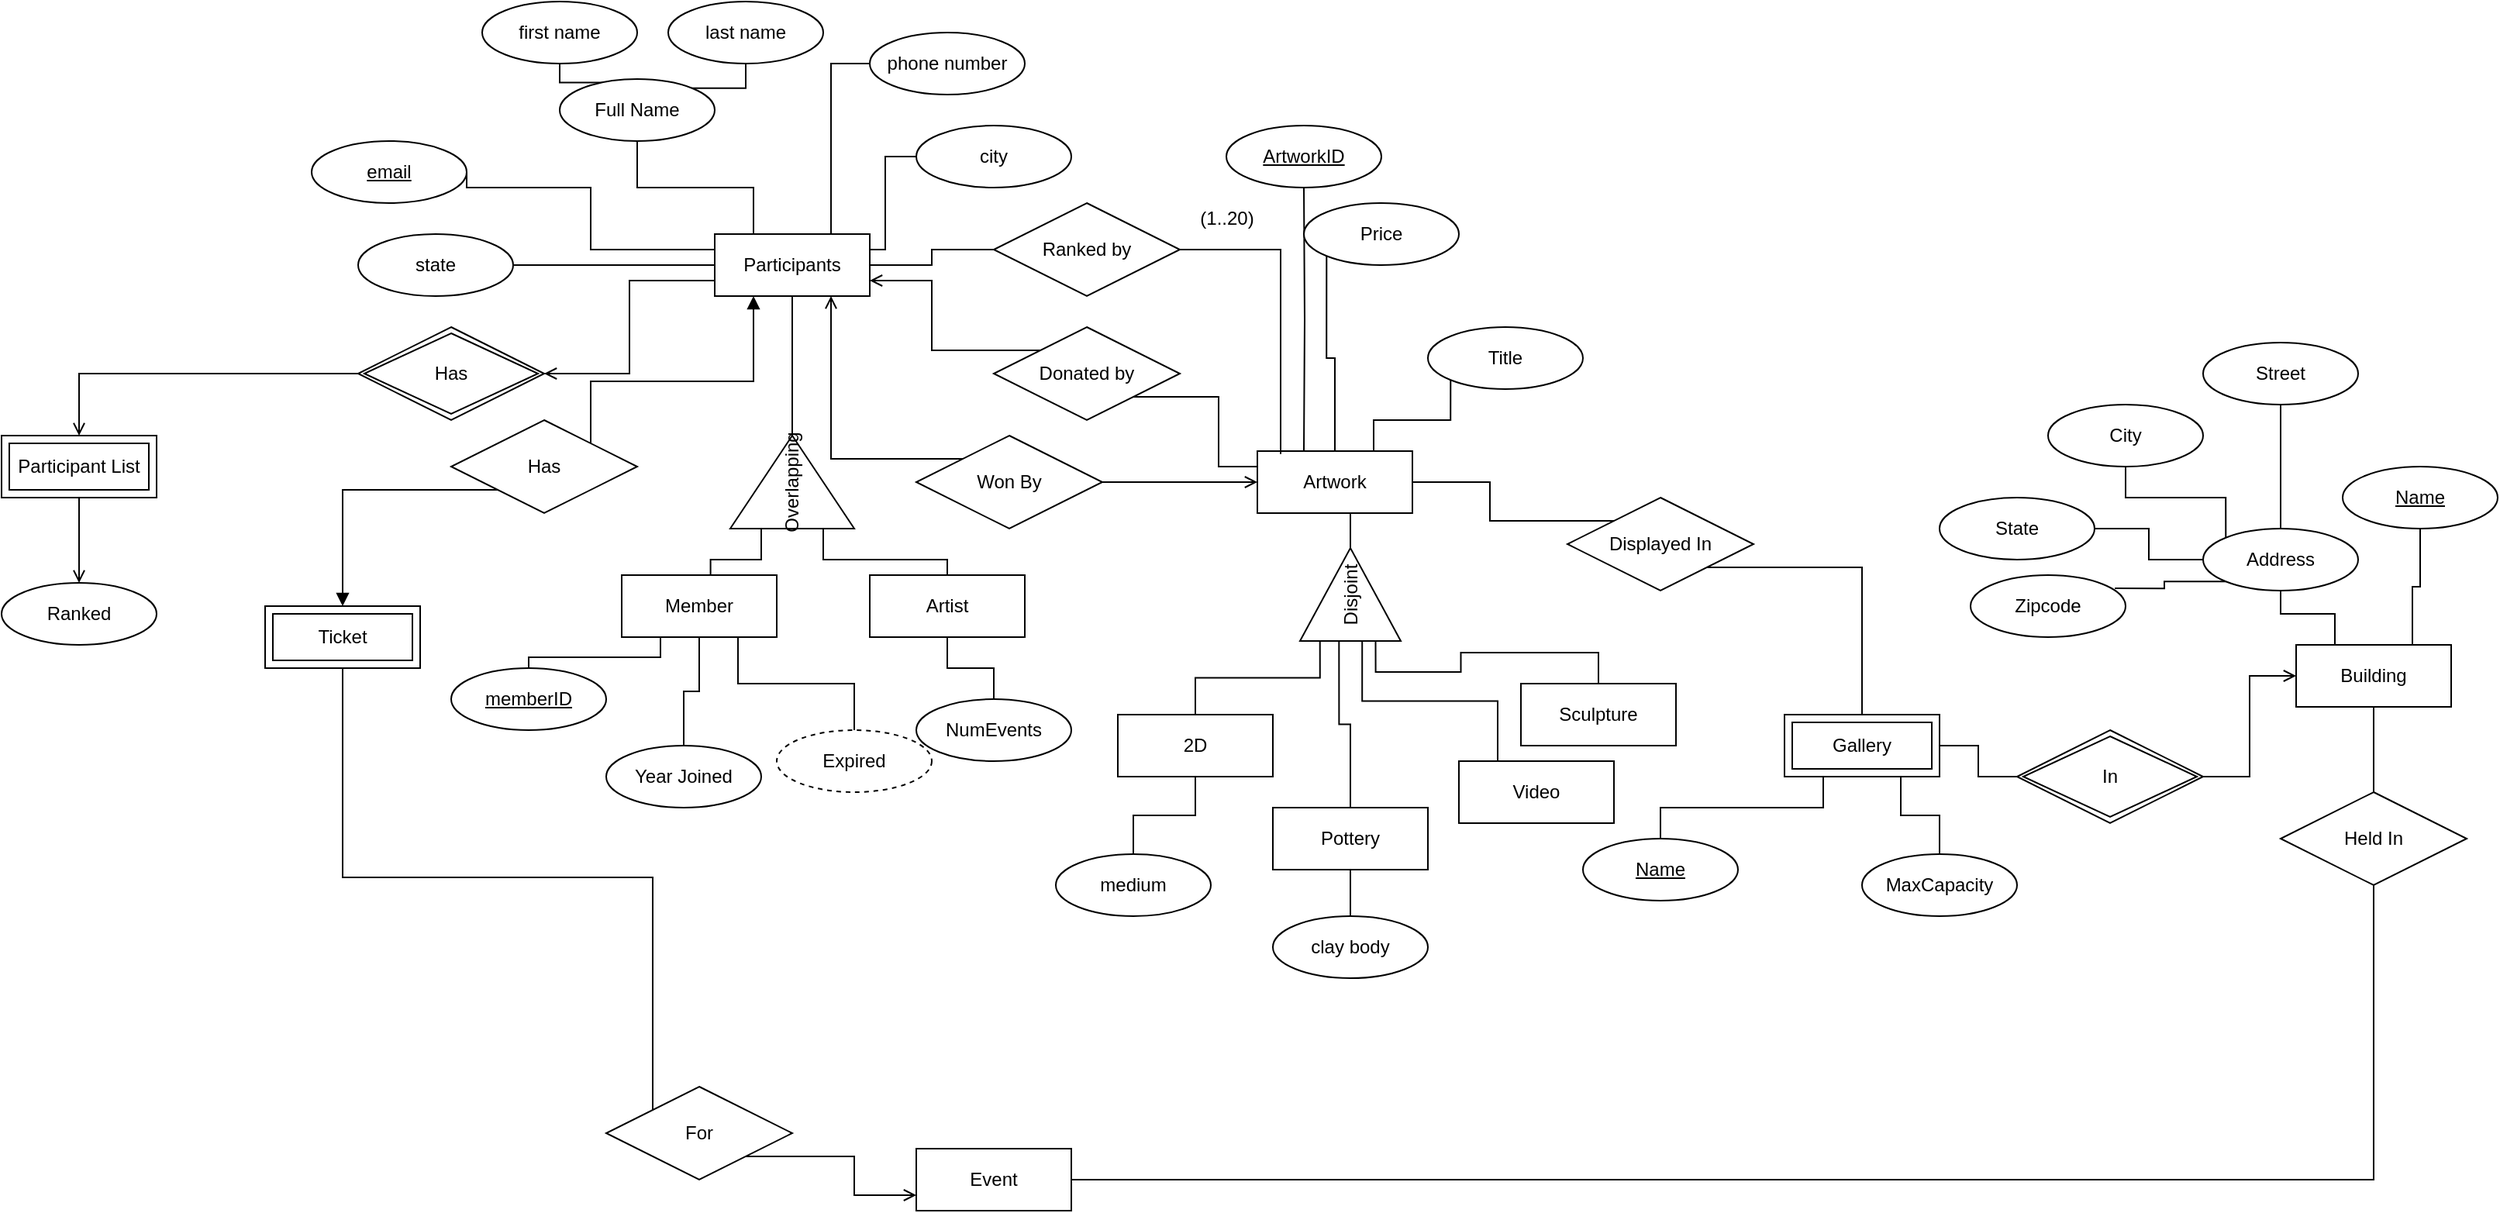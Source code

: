 <mxfile version="15.3.0" type="device"><diagram id="u5F8DluQRN3qRPTi7t8l" name="Page-1"><mxGraphModel dx="3943" dy="1237" grid="1" gridSize="10" guides="1" tooltips="1" connect="1" arrows="1" fold="1" page="1" pageScale="1" pageWidth="1700" pageHeight="1100" math="0" shadow="0"><root><mxCell id="0"/><mxCell id="1" parent="0"/><mxCell id="b-xvF4Xy4kgJ-gH9zIki-28" style="edgeStyle=orthogonalEdgeStyle;rounded=0;orthogonalLoop=1;jettySize=auto;html=1;exitX=0.5;exitY=1;exitDx=0;exitDy=0;entryX=1;entryY=0.5;entryDx=0;entryDy=0;endArrow=none;endFill=0;" parent="1" source="b-xvF4Xy4kgJ-gH9zIki-1" target="b-xvF4Xy4kgJ-gH9zIki-27" edge="1"><mxGeometry relative="1" as="geometry"/></mxCell><mxCell id="T1jqjN5EFWYOP4m40yPe-8" style="edgeStyle=orthogonalEdgeStyle;rounded=0;orthogonalLoop=1;jettySize=auto;html=1;exitX=0;exitY=0.75;exitDx=0;exitDy=0;entryX=1;entryY=0.5;entryDx=0;entryDy=0;endArrow=open;endFill=0;" edge="1" parent="1" source="b-xvF4Xy4kgJ-gH9zIki-1" target="T1jqjN5EFWYOP4m40yPe-7"><mxGeometry relative="1" as="geometry"/></mxCell><mxCell id="b-xvF4Xy4kgJ-gH9zIki-1" value="Participants" style="whiteSpace=wrap;html=1;align=center;" parent="1" vertex="1"><mxGeometry x="120" y="160" width="100" height="40" as="geometry"/></mxCell><mxCell id="b-xvF4Xy4kgJ-gH9zIki-20" style="edgeStyle=orthogonalEdgeStyle;rounded=0;orthogonalLoop=1;jettySize=auto;html=1;exitX=1;exitY=0.5;exitDx=0;exitDy=0;entryX=0;entryY=0.5;entryDx=0;entryDy=0;endArrow=none;endFill=0;" parent="1" source="b-xvF4Xy4kgJ-gH9zIki-2" target="b-xvF4Xy4kgJ-gH9zIki-1" edge="1"><mxGeometry relative="1" as="geometry"/></mxCell><mxCell id="b-xvF4Xy4kgJ-gH9zIki-2" value="state" style="ellipse;whiteSpace=wrap;html=1;align=center;" parent="1" vertex="1"><mxGeometry x="-110" y="160" width="100" height="40" as="geometry"/></mxCell><mxCell id="b-xvF4Xy4kgJ-gH9zIki-19" style="edgeStyle=orthogonalEdgeStyle;rounded=0;orthogonalLoop=1;jettySize=auto;html=1;exitX=0;exitY=0.5;exitDx=0;exitDy=0;entryX=1;entryY=0.25;entryDx=0;entryDy=0;endArrow=none;endFill=0;" parent="1" source="b-xvF4Xy4kgJ-gH9zIki-3" target="b-xvF4Xy4kgJ-gH9zIki-1" edge="1"><mxGeometry relative="1" as="geometry"><Array as="points"><mxPoint x="230" y="110"/><mxPoint x="230" y="170"/></Array></mxGeometry></mxCell><mxCell id="b-xvF4Xy4kgJ-gH9zIki-3" value="city" style="ellipse;whiteSpace=wrap;html=1;align=center;" parent="1" vertex="1"><mxGeometry x="250" y="90" width="100" height="40" as="geometry"/></mxCell><mxCell id="b-xvF4Xy4kgJ-gH9zIki-9" style="edgeStyle=orthogonalEdgeStyle;rounded=0;orthogonalLoop=1;jettySize=auto;html=1;exitX=0.315;exitY=0.057;exitDx=0;exitDy=0;entryX=0.5;entryY=1;entryDx=0;entryDy=0;endArrow=none;endFill=0;exitPerimeter=0;" parent="1" source="b-xvF4Xy4kgJ-gH9zIki-4" target="b-xvF4Xy4kgJ-gH9zIki-8" edge="1"><mxGeometry relative="1" as="geometry"/></mxCell><mxCell id="b-xvF4Xy4kgJ-gH9zIki-10" style="edgeStyle=orthogonalEdgeStyle;rounded=0;orthogonalLoop=1;jettySize=auto;html=1;exitX=1;exitY=0;exitDx=0;exitDy=0;entryX=0.5;entryY=1;entryDx=0;entryDy=0;endArrow=none;endFill=0;" parent="1" source="b-xvF4Xy4kgJ-gH9zIki-4" target="b-xvF4Xy4kgJ-gH9zIki-7" edge="1"><mxGeometry relative="1" as="geometry"/></mxCell><mxCell id="b-xvF4Xy4kgJ-gH9zIki-14" style="edgeStyle=orthogonalEdgeStyle;rounded=0;orthogonalLoop=1;jettySize=auto;html=1;exitX=0.5;exitY=1;exitDx=0;exitDy=0;entryX=0.25;entryY=0;entryDx=0;entryDy=0;endArrow=none;endFill=0;" parent="1" source="b-xvF4Xy4kgJ-gH9zIki-4" target="b-xvF4Xy4kgJ-gH9zIki-1" edge="1"><mxGeometry relative="1" as="geometry"/></mxCell><mxCell id="b-xvF4Xy4kgJ-gH9zIki-4" value="Full Name" style="ellipse;whiteSpace=wrap;html=1;align=center;" parent="1" vertex="1"><mxGeometry x="20" y="60" width="100" height="40" as="geometry"/></mxCell><mxCell id="b-xvF4Xy4kgJ-gH9zIki-13" style="edgeStyle=orthogonalEdgeStyle;rounded=0;orthogonalLoop=1;jettySize=auto;html=1;exitX=1;exitY=0.5;exitDx=0;exitDy=0;entryX=0;entryY=0.25;entryDx=0;entryDy=0;endArrow=none;endFill=0;" parent="1" source="b-xvF4Xy4kgJ-gH9zIki-5" target="b-xvF4Xy4kgJ-gH9zIki-1" edge="1"><mxGeometry relative="1" as="geometry"><Array as="points"><mxPoint x="40" y="130"/><mxPoint x="40" y="170"/></Array></mxGeometry></mxCell><mxCell id="b-xvF4Xy4kgJ-gH9zIki-5" value="&lt;u&gt;email&lt;/u&gt;" style="ellipse;whiteSpace=wrap;html=1;align=center;" parent="1" vertex="1"><mxGeometry x="-140" y="100" width="100" height="40" as="geometry"/></mxCell><mxCell id="b-xvF4Xy4kgJ-gH9zIki-18" style="edgeStyle=orthogonalEdgeStyle;rounded=0;orthogonalLoop=1;jettySize=auto;html=1;exitX=0;exitY=0.5;exitDx=0;exitDy=0;entryX=0.75;entryY=0;entryDx=0;entryDy=0;endArrow=none;endFill=0;" parent="1" source="b-xvF4Xy4kgJ-gH9zIki-6" target="b-xvF4Xy4kgJ-gH9zIki-1" edge="1"><mxGeometry relative="1" as="geometry"/></mxCell><mxCell id="b-xvF4Xy4kgJ-gH9zIki-6" value="phone number" style="ellipse;whiteSpace=wrap;html=1;align=center;" parent="1" vertex="1"><mxGeometry x="220" y="30" width="100" height="40" as="geometry"/></mxCell><mxCell id="b-xvF4Xy4kgJ-gH9zIki-7" value="last name" style="ellipse;whiteSpace=wrap;html=1;align=center;" parent="1" vertex="1"><mxGeometry x="90" y="10" width="100" height="40" as="geometry"/></mxCell><mxCell id="b-xvF4Xy4kgJ-gH9zIki-8" value="first name" style="ellipse;whiteSpace=wrap;html=1;align=center;" parent="1" vertex="1"><mxGeometry x="-30" y="10" width="100" height="40" as="geometry"/></mxCell><mxCell id="b-xvF4Xy4kgJ-gH9zIki-17" value="&lt;u&gt;memberID&lt;/u&gt;" style="ellipse;whiteSpace=wrap;html=1;align=center;" parent="1" vertex="1"><mxGeometry x="-50" y="440" width="100" height="40" as="geometry"/></mxCell><mxCell id="b-xvF4Xy4kgJ-gH9zIki-23" style="edgeStyle=orthogonalEdgeStyle;rounded=0;orthogonalLoop=1;jettySize=auto;html=1;exitX=0;exitY=1;exitDx=0;exitDy=0;entryX=0.5;entryY=0;entryDx=0;entryDy=0;endArrow=block;endFill=1;" parent="1" source="b-xvF4Xy4kgJ-gH9zIki-21" target="b-xvF4Xy4kgJ-gH9zIki-155" edge="1"><mxGeometry relative="1" as="geometry"><mxPoint x="-150.0" y="360" as="targetPoint"/></mxGeometry></mxCell><mxCell id="b-xvF4Xy4kgJ-gH9zIki-24" style="edgeStyle=orthogonalEdgeStyle;rounded=0;orthogonalLoop=1;jettySize=auto;html=1;exitX=1;exitY=0;exitDx=0;exitDy=0;endArrow=block;endFill=1;entryX=0.25;entryY=1;entryDx=0;entryDy=0;" parent="1" source="b-xvF4Xy4kgJ-gH9zIki-21" target="b-xvF4Xy4kgJ-gH9zIki-1" edge="1"><mxGeometry relative="1" as="geometry"><Array as="points"><mxPoint x="145" y="255"/></Array></mxGeometry></mxCell><mxCell id="b-xvF4Xy4kgJ-gH9zIki-21" value="Has" style="shape=rhombus;perimeter=rhombusPerimeter;whiteSpace=wrap;html=1;align=center;" parent="1" vertex="1"><mxGeometry x="-50" y="280" width="120" height="60" as="geometry"/></mxCell><mxCell id="b-xvF4Xy4kgJ-gH9zIki-134" style="edgeStyle=orthogonalEdgeStyle;rounded=0;orthogonalLoop=1;jettySize=auto;html=1;exitX=0.5;exitY=1;exitDx=0;exitDy=0;endArrow=none;endFill=0;entryX=0;entryY=0;entryDx=0;entryDy=0;" parent="1" source="b-xvF4Xy4kgJ-gH9zIki-155" target="b-xvF4Xy4kgJ-gH9zIki-142" edge="1"><mxGeometry relative="1" as="geometry"><mxPoint x="40" y="680" as="targetPoint"/><mxPoint x="-150.0" y="400" as="sourcePoint"/></mxGeometry></mxCell><mxCell id="b-xvF4Xy4kgJ-gH9zIki-25" style="edgeStyle=orthogonalEdgeStyle;rounded=0;orthogonalLoop=1;jettySize=auto;html=1;exitX=0.5;exitY=1;exitDx=0;exitDy=0;endArrow=block;endFill=1;" parent="1" source="b-xvF4Xy4kgJ-gH9zIki-21" target="b-xvF4Xy4kgJ-gH9zIki-21" edge="1"><mxGeometry relative="1" as="geometry"/></mxCell><mxCell id="b-xvF4Xy4kgJ-gH9zIki-31" style="edgeStyle=orthogonalEdgeStyle;rounded=0;orthogonalLoop=1;jettySize=auto;html=1;exitX=0;exitY=0.25;exitDx=0;exitDy=0;entryX=0.573;entryY=0.017;entryDx=0;entryDy=0;entryPerimeter=0;endArrow=none;endFill=0;" parent="1" source="b-xvF4Xy4kgJ-gH9zIki-27" target="b-xvF4Xy4kgJ-gH9zIki-30" edge="1"><mxGeometry relative="1" as="geometry"/></mxCell><mxCell id="b-xvF4Xy4kgJ-gH9zIki-32" style="edgeStyle=orthogonalEdgeStyle;rounded=0;orthogonalLoop=1;jettySize=auto;html=1;exitX=0;exitY=0.75;exitDx=0;exitDy=0;entryX=0.5;entryY=0;entryDx=0;entryDy=0;endArrow=none;endFill=0;" parent="1" source="b-xvF4Xy4kgJ-gH9zIki-27" target="b-xvF4Xy4kgJ-gH9zIki-29" edge="1"><mxGeometry relative="1" as="geometry"><Array as="points"><mxPoint x="190" y="370"/><mxPoint x="270" y="370"/></Array></mxGeometry></mxCell><mxCell id="b-xvF4Xy4kgJ-gH9zIki-27" value="Overlapping" style="triangle;whiteSpace=wrap;html=1;rotation=-90;" parent="1" vertex="1"><mxGeometry x="140" y="280" width="60" height="80" as="geometry"/></mxCell><mxCell id="b-xvF4Xy4kgJ-gH9zIki-42" style="edgeStyle=orthogonalEdgeStyle;rounded=0;orthogonalLoop=1;jettySize=auto;html=1;exitX=0.5;exitY=1;exitDx=0;exitDy=0;entryX=0.5;entryY=0;entryDx=0;entryDy=0;endArrow=none;endFill=0;" parent="1" source="b-xvF4Xy4kgJ-gH9zIki-29" target="b-xvF4Xy4kgJ-gH9zIki-41" edge="1"><mxGeometry relative="1" as="geometry"/></mxCell><mxCell id="b-xvF4Xy4kgJ-gH9zIki-29" value="Artist" style="whiteSpace=wrap;html=1;align=center;" parent="1" vertex="1"><mxGeometry x="220" y="380" width="100" height="40" as="geometry"/></mxCell><mxCell id="b-xvF4Xy4kgJ-gH9zIki-37" style="edgeStyle=orthogonalEdgeStyle;rounded=0;orthogonalLoop=1;jettySize=auto;html=1;exitX=0.25;exitY=1;exitDx=0;exitDy=0;entryX=0.5;entryY=0;entryDx=0;entryDy=0;endArrow=none;endFill=0;" parent="1" source="b-xvF4Xy4kgJ-gH9zIki-30" target="b-xvF4Xy4kgJ-gH9zIki-17" edge="1"><mxGeometry relative="1" as="geometry"><Array as="points"><mxPoint x="85" y="433"/><mxPoint y="433"/></Array></mxGeometry></mxCell><mxCell id="b-xvF4Xy4kgJ-gH9zIki-38" style="edgeStyle=orthogonalEdgeStyle;rounded=0;orthogonalLoop=1;jettySize=auto;html=1;exitX=0.5;exitY=1;exitDx=0;exitDy=0;entryX=0.5;entryY=0;entryDx=0;entryDy=0;endArrow=none;endFill=0;" parent="1" source="b-xvF4Xy4kgJ-gH9zIki-30" target="b-xvF4Xy4kgJ-gH9zIki-35" edge="1"><mxGeometry relative="1" as="geometry"/></mxCell><mxCell id="b-xvF4Xy4kgJ-gH9zIki-40" style="edgeStyle=orthogonalEdgeStyle;rounded=0;orthogonalLoop=1;jettySize=auto;html=1;exitX=0.75;exitY=1;exitDx=0;exitDy=0;entryX=0.5;entryY=0;entryDx=0;entryDy=0;endArrow=none;endFill=0;" parent="1" source="b-xvF4Xy4kgJ-gH9zIki-30" target="b-xvF4Xy4kgJ-gH9zIki-39" edge="1"><mxGeometry relative="1" as="geometry"/></mxCell><mxCell id="b-xvF4Xy4kgJ-gH9zIki-30" value="Member" style="whiteSpace=wrap;html=1;align=center;" parent="1" vertex="1"><mxGeometry x="60" y="380" width="100" height="40" as="geometry"/></mxCell><mxCell id="b-xvF4Xy4kgJ-gH9zIki-35" value="Year Joined" style="ellipse;whiteSpace=wrap;html=1;align=center;" parent="1" vertex="1"><mxGeometry x="50" y="490" width="100" height="40" as="geometry"/></mxCell><mxCell id="b-xvF4Xy4kgJ-gH9zIki-39" value="Expired" style="ellipse;whiteSpace=wrap;html=1;align=center;dashed=1;" parent="1" vertex="1"><mxGeometry x="160" y="480" width="100" height="40" as="geometry"/></mxCell><mxCell id="b-xvF4Xy4kgJ-gH9zIki-41" value="NumEvents" style="ellipse;whiteSpace=wrap;html=1;align=center;" parent="1" vertex="1"><mxGeometry x="250" y="460" width="100" height="40" as="geometry"/></mxCell><mxCell id="b-xvF4Xy4kgJ-gH9zIki-56" style="edgeStyle=orthogonalEdgeStyle;rounded=0;orthogonalLoop=1;jettySize=auto;html=1;entryX=0.5;entryY=1;entryDx=0;entryDy=0;endArrow=none;endFill=0;" parent="1" target="b-xvF4Xy4kgJ-gH9zIki-47" edge="1"><mxGeometry relative="1" as="geometry"><mxPoint x="500" y="300" as="sourcePoint"/></mxGeometry></mxCell><mxCell id="b-xvF4Xy4kgJ-gH9zIki-57" style="edgeStyle=orthogonalEdgeStyle;rounded=0;orthogonalLoop=1;jettySize=auto;html=1;exitX=0.5;exitY=0;exitDx=0;exitDy=0;entryX=0;entryY=1;entryDx=0;entryDy=0;endArrow=none;endFill=0;" parent="1" source="b-xvF4Xy4kgJ-gH9zIki-43" target="b-xvF4Xy4kgJ-gH9zIki-49" edge="1"><mxGeometry relative="1" as="geometry"/></mxCell><mxCell id="b-xvF4Xy4kgJ-gH9zIki-58" style="edgeStyle=orthogonalEdgeStyle;rounded=0;orthogonalLoop=1;jettySize=auto;html=1;exitX=0.75;exitY=0;exitDx=0;exitDy=0;entryX=0;entryY=1;entryDx=0;entryDy=0;endArrow=none;endFill=0;" parent="1" source="b-xvF4Xy4kgJ-gH9zIki-43" target="b-xvF4Xy4kgJ-gH9zIki-48" edge="1"><mxGeometry relative="1" as="geometry"/></mxCell><mxCell id="b-xvF4Xy4kgJ-gH9zIki-61" style="edgeStyle=orthogonalEdgeStyle;rounded=0;orthogonalLoop=1;jettySize=auto;html=1;exitX=0.5;exitY=1;exitDx=0;exitDy=0;entryX=1;entryY=0.5;entryDx=0;entryDy=0;endArrow=none;endFill=0;" parent="1" source="b-xvF4Xy4kgJ-gH9zIki-43" target="b-xvF4Xy4kgJ-gH9zIki-60" edge="1"><mxGeometry relative="1" as="geometry"/></mxCell><mxCell id="b-xvF4Xy4kgJ-gH9zIki-43" value="Artwork" style="whiteSpace=wrap;html=1;align=center;" parent="1" vertex="1"><mxGeometry x="470" y="300" width="100" height="40" as="geometry"/></mxCell><mxCell id="b-xvF4Xy4kgJ-gH9zIki-46" style="edgeStyle=orthogonalEdgeStyle;rounded=0;orthogonalLoop=1;jettySize=auto;html=1;exitX=1;exitY=1;exitDx=0;exitDy=0;entryX=0;entryY=0.25;entryDx=0;entryDy=0;endArrow=none;endFill=0;" parent="1" source="b-xvF4Xy4kgJ-gH9zIki-44" target="b-xvF4Xy4kgJ-gH9zIki-43" edge="1"><mxGeometry relative="1" as="geometry"/></mxCell><mxCell id="b-xvF4Xy4kgJ-gH9zIki-55" style="edgeStyle=orthogonalEdgeStyle;rounded=0;orthogonalLoop=1;jettySize=auto;html=1;exitX=0;exitY=0;exitDx=0;exitDy=0;entryX=1;entryY=0.75;entryDx=0;entryDy=0;endArrow=open;endFill=0;" parent="1" source="b-xvF4Xy4kgJ-gH9zIki-44" target="b-xvF4Xy4kgJ-gH9zIki-1" edge="1"><mxGeometry relative="1" as="geometry"/></mxCell><mxCell id="b-xvF4Xy4kgJ-gH9zIki-44" value="Donated by" style="shape=rhombus;perimeter=rhombusPerimeter;whiteSpace=wrap;html=1;align=center;" parent="1" vertex="1"><mxGeometry x="300" y="220" width="120" height="60" as="geometry"/></mxCell><mxCell id="b-xvF4Xy4kgJ-gH9zIki-47" value="&lt;u&gt;ArtworkID&lt;/u&gt;" style="ellipse;whiteSpace=wrap;html=1;align=center;" parent="1" vertex="1"><mxGeometry x="450" y="90" width="100" height="40" as="geometry"/></mxCell><mxCell id="b-xvF4Xy4kgJ-gH9zIki-48" value="Title" style="ellipse;whiteSpace=wrap;html=1;align=center;" parent="1" vertex="1"><mxGeometry x="580" y="220" width="100" height="40" as="geometry"/></mxCell><mxCell id="b-xvF4Xy4kgJ-gH9zIki-49" value="Price" style="ellipse;whiteSpace=wrap;html=1;align=center;" parent="1" vertex="1"><mxGeometry x="500" y="140" width="100" height="40" as="geometry"/></mxCell><mxCell id="b-xvF4Xy4kgJ-gH9zIki-53" style="edgeStyle=orthogonalEdgeStyle;rounded=0;orthogonalLoop=1;jettySize=auto;html=1;exitX=0;exitY=0;exitDx=0;exitDy=0;entryX=1;entryY=0.5;entryDx=0;entryDy=0;endArrow=none;endFill=0;" parent="1" source="b-xvF4Xy4kgJ-gH9zIki-51" target="b-xvF4Xy4kgJ-gH9zIki-43" edge="1"><mxGeometry relative="1" as="geometry"/></mxCell><mxCell id="b-xvF4Xy4kgJ-gH9zIki-51" value="Displayed In" style="shape=rhombus;perimeter=rhombusPerimeter;whiteSpace=wrap;html=1;align=center;" parent="1" vertex="1"><mxGeometry x="670" y="330" width="120" height="60" as="geometry"/></mxCell><mxCell id="b-xvF4Xy4kgJ-gH9zIki-131" style="edgeStyle=orthogonalEdgeStyle;rounded=0;orthogonalLoop=1;jettySize=auto;html=1;exitX=0.25;exitY=1;exitDx=0;exitDy=0;entryX=0.5;entryY=0;entryDx=0;entryDy=0;endArrow=none;endFill=0;" parent="1" source="T1jqjN5EFWYOP4m40yPe-1" target="b-xvF4Xy4kgJ-gH9zIki-130" edge="1"><mxGeometry relative="1" as="geometry"><mxPoint x="835.0" y="530" as="sourcePoint"/></mxGeometry></mxCell><mxCell id="b-xvF4Xy4kgJ-gH9zIki-132" style="edgeStyle=orthogonalEdgeStyle;rounded=0;orthogonalLoop=1;jettySize=auto;html=1;exitX=0.75;exitY=1;exitDx=0;exitDy=0;entryX=0.5;entryY=0;entryDx=0;entryDy=0;endArrow=none;endFill=0;" parent="1" source="T1jqjN5EFWYOP4m40yPe-1" target="b-xvF4Xy4kgJ-gH9zIki-129" edge="1"><mxGeometry relative="1" as="geometry"><mxPoint x="885.0" y="530" as="sourcePoint"/></mxGeometry></mxCell><mxCell id="b-xvF4Xy4kgJ-gH9zIki-67" style="edgeStyle=orthogonalEdgeStyle;rounded=0;orthogonalLoop=1;jettySize=auto;html=1;exitX=0;exitY=0.75;exitDx=0;exitDy=0;endArrow=none;endFill=0;entryX=0.5;entryY=0;entryDx=0;entryDy=0;" parent="1" source="b-xvF4Xy4kgJ-gH9zIki-60" target="b-xvF4Xy4kgJ-gH9zIki-66" edge="1"><mxGeometry relative="1" as="geometry"><mxPoint x="640" y="560" as="targetPoint"/></mxGeometry></mxCell><mxCell id="b-xvF4Xy4kgJ-gH9zIki-68" style="edgeStyle=orthogonalEdgeStyle;rounded=0;orthogonalLoop=1;jettySize=auto;html=1;exitX=-0.006;exitY=0.198;exitDx=0;exitDy=0;entryX=0.5;entryY=0;entryDx=0;entryDy=0;endArrow=none;endFill=0;exitPerimeter=0;" parent="1" source="b-xvF4Xy4kgJ-gH9zIki-60" target="b-xvF4Xy4kgJ-gH9zIki-64" edge="1"><mxGeometry relative="1" as="geometry"/></mxCell><mxCell id="b-xvF4Xy4kgJ-gH9zIki-69" style="edgeStyle=orthogonalEdgeStyle;rounded=0;orthogonalLoop=1;jettySize=auto;html=1;exitX=-0.002;exitY=0.387;exitDx=0;exitDy=0;endArrow=none;endFill=0;exitPerimeter=0;" parent="1" source="b-xvF4Xy4kgJ-gH9zIki-60" target="b-xvF4Xy4kgJ-gH9zIki-65" edge="1"><mxGeometry relative="1" as="geometry"/></mxCell><mxCell id="b-xvF4Xy4kgJ-gH9zIki-141" style="edgeStyle=orthogonalEdgeStyle;rounded=0;orthogonalLoop=1;jettySize=auto;html=1;exitX=-0.006;exitY=0.617;exitDx=0;exitDy=0;entryX=0.25;entryY=0;entryDx=0;entryDy=0;endArrow=none;endFill=0;exitPerimeter=0;" parent="1" source="b-xvF4Xy4kgJ-gH9zIki-60" target="b-xvF4Xy4kgJ-gH9zIki-140" edge="1"><mxGeometry relative="1" as="geometry"/></mxCell><mxCell id="b-xvF4Xy4kgJ-gH9zIki-60" value="Disjoint" style="triangle;whiteSpace=wrap;html=1;rotation=-90;" parent="1" vertex="1"><mxGeometry x="500" y="360" width="60" height="65" as="geometry"/></mxCell><mxCell id="b-xvF4Xy4kgJ-gH9zIki-72" style="edgeStyle=orthogonalEdgeStyle;rounded=0;orthogonalLoop=1;jettySize=auto;html=1;exitX=0.5;exitY=1;exitDx=0;exitDy=0;entryX=0.5;entryY=0;entryDx=0;entryDy=0;endArrow=none;endFill=0;" parent="1" source="b-xvF4Xy4kgJ-gH9zIki-64" target="b-xvF4Xy4kgJ-gH9zIki-70" edge="1"><mxGeometry relative="1" as="geometry"/></mxCell><mxCell id="b-xvF4Xy4kgJ-gH9zIki-64" value="2D" style="whiteSpace=wrap;html=1;align=center;" parent="1" vertex="1"><mxGeometry x="380" y="470" width="100" height="40" as="geometry"/></mxCell><mxCell id="b-xvF4Xy4kgJ-gH9zIki-73" style="edgeStyle=orthogonalEdgeStyle;rounded=0;orthogonalLoop=1;jettySize=auto;html=1;exitX=0.5;exitY=1;exitDx=0;exitDy=0;endArrow=none;endFill=0;" parent="1" source="b-xvF4Xy4kgJ-gH9zIki-65" target="b-xvF4Xy4kgJ-gH9zIki-71" edge="1"><mxGeometry relative="1" as="geometry"/></mxCell><mxCell id="b-xvF4Xy4kgJ-gH9zIki-65" value="Pottery" style="whiteSpace=wrap;html=1;align=center;" parent="1" vertex="1"><mxGeometry x="480" y="530" width="100" height="40" as="geometry"/></mxCell><mxCell id="b-xvF4Xy4kgJ-gH9zIki-66" value="Sculpture" style="whiteSpace=wrap;html=1;align=center;" parent="1" vertex="1"><mxGeometry x="640" y="450" width="100" height="40" as="geometry"/></mxCell><mxCell id="b-xvF4Xy4kgJ-gH9zIki-70" value="medium" style="ellipse;whiteSpace=wrap;html=1;align=center;fillColor=default;" parent="1" vertex="1"><mxGeometry x="340" y="560" width="100" height="40" as="geometry"/></mxCell><mxCell id="b-xvF4Xy4kgJ-gH9zIki-71" value="clay body" style="ellipse;whiteSpace=wrap;html=1;align=center;fillColor=default;" parent="1" vertex="1"><mxGeometry x="480" y="600" width="100" height="40" as="geometry"/></mxCell><mxCell id="b-xvF4Xy4kgJ-gH9zIki-109" style="edgeStyle=orthogonalEdgeStyle;rounded=0;orthogonalLoop=1;jettySize=auto;html=1;exitX=0.5;exitY=0;exitDx=0;exitDy=0;entryX=0.5;entryY=1;entryDx=0;entryDy=0;endArrow=none;endFill=0;" parent="1" source="b-xvF4Xy4kgJ-gH9zIki-110" target="b-xvF4Xy4kgJ-gH9zIki-115" edge="1"><mxGeometry relative="1" as="geometry"/></mxCell><mxCell id="b-xvF4Xy4kgJ-gH9zIki-110" value="Held In" style="shape=rhombus;perimeter=rhombusPerimeter;whiteSpace=wrap;html=1;align=center;fillColor=default;" parent="1" vertex="1"><mxGeometry x="1130" y="520" width="120" height="60" as="geometry"/></mxCell><mxCell id="b-xvF4Xy4kgJ-gH9zIki-111" style="edgeStyle=orthogonalEdgeStyle;rounded=0;orthogonalLoop=1;jettySize=auto;html=1;entryX=0.5;entryY=1;entryDx=0;entryDy=0;endArrow=none;endFill=0;exitX=1;exitY=0.5;exitDx=0;exitDy=0;" parent="1" source="b-xvF4Xy4kgJ-gH9zIki-112" target="b-xvF4Xy4kgJ-gH9zIki-110" edge="1"><mxGeometry relative="1" as="geometry"><mxPoint x="360" y="790" as="sourcePoint"/><Array as="points"><mxPoint x="1190" y="770"/></Array></mxGeometry></mxCell><mxCell id="b-xvF4Xy4kgJ-gH9zIki-112" value="Event" style="whiteSpace=wrap;html=1;align=center;" parent="1" vertex="1"><mxGeometry x="250" y="750" width="100" height="40" as="geometry"/></mxCell><mxCell id="b-xvF4Xy4kgJ-gH9zIki-113" style="edgeStyle=orthogonalEdgeStyle;rounded=0;orthogonalLoop=1;jettySize=auto;html=1;exitX=0.75;exitY=0;exitDx=0;exitDy=0;entryX=0.5;entryY=1;entryDx=0;entryDy=0;endArrow=none;endFill=0;" parent="1" source="b-xvF4Xy4kgJ-gH9zIki-115" target="b-xvF4Xy4kgJ-gH9zIki-121" edge="1"><mxGeometry relative="1" as="geometry"/></mxCell><mxCell id="b-xvF4Xy4kgJ-gH9zIki-114" style="edgeStyle=orthogonalEdgeStyle;rounded=0;orthogonalLoop=1;jettySize=auto;html=1;exitX=0.25;exitY=0;exitDx=0;exitDy=0;entryX=0.5;entryY=1;entryDx=0;entryDy=0;endArrow=none;endFill=0;" parent="1" source="b-xvF4Xy4kgJ-gH9zIki-115" target="b-xvF4Xy4kgJ-gH9zIki-120" edge="1"><mxGeometry relative="1" as="geometry"/></mxCell><mxCell id="b-xvF4Xy4kgJ-gH9zIki-115" value="Building" style="whiteSpace=wrap;html=1;align=center;fillColor=default;" parent="1" vertex="1"><mxGeometry x="1140" y="425" width="100" height="40" as="geometry"/></mxCell><mxCell id="b-xvF4Xy4kgJ-gH9zIki-116" style="edgeStyle=orthogonalEdgeStyle;rounded=0;orthogonalLoop=1;jettySize=auto;html=1;exitX=0.5;exitY=0;exitDx=0;exitDy=0;endArrow=none;endFill=0;" parent="1" source="b-xvF4Xy4kgJ-gH9zIki-120" target="b-xvF4Xy4kgJ-gH9zIki-124" edge="1"><mxGeometry relative="1" as="geometry"/></mxCell><mxCell id="b-xvF4Xy4kgJ-gH9zIki-117" style="edgeStyle=orthogonalEdgeStyle;rounded=0;orthogonalLoop=1;jettySize=auto;html=1;exitX=0;exitY=0;exitDx=0;exitDy=0;entryX=0.5;entryY=1;entryDx=0;entryDy=0;endArrow=none;endFill=0;" parent="1" source="b-xvF4Xy4kgJ-gH9zIki-120" target="b-xvF4Xy4kgJ-gH9zIki-125" edge="1"><mxGeometry relative="1" as="geometry"/></mxCell><mxCell id="b-xvF4Xy4kgJ-gH9zIki-118" style="edgeStyle=orthogonalEdgeStyle;rounded=0;orthogonalLoop=1;jettySize=auto;html=1;exitX=0;exitY=0.5;exitDx=0;exitDy=0;entryX=1;entryY=0.5;entryDx=0;entryDy=0;endArrow=none;endFill=0;" parent="1" source="b-xvF4Xy4kgJ-gH9zIki-120" target="b-xvF4Xy4kgJ-gH9zIki-123" edge="1"><mxGeometry relative="1" as="geometry"/></mxCell><mxCell id="b-xvF4Xy4kgJ-gH9zIki-119" style="edgeStyle=orthogonalEdgeStyle;rounded=0;orthogonalLoop=1;jettySize=auto;html=1;exitX=0;exitY=1;exitDx=0;exitDy=0;entryX=0.931;entryY=0.214;entryDx=0;entryDy=0;entryPerimeter=0;endArrow=none;endFill=0;" parent="1" source="b-xvF4Xy4kgJ-gH9zIki-120" target="b-xvF4Xy4kgJ-gH9zIki-122" edge="1"><mxGeometry relative="1" as="geometry"/></mxCell><mxCell id="b-xvF4Xy4kgJ-gH9zIki-120" value="Address" style="ellipse;whiteSpace=wrap;html=1;align=center;fillColor=default;" parent="1" vertex="1"><mxGeometry x="1080" y="350" width="100" height="40" as="geometry"/></mxCell><mxCell id="b-xvF4Xy4kgJ-gH9zIki-121" value="&lt;u&gt;Name&lt;/u&gt;" style="ellipse;whiteSpace=wrap;html=1;align=center;fillColor=default;" parent="1" vertex="1"><mxGeometry x="1170" y="310" width="100" height="40" as="geometry"/></mxCell><mxCell id="b-xvF4Xy4kgJ-gH9zIki-122" value="Zipcode" style="ellipse;whiteSpace=wrap;html=1;align=center;fillColor=default;" parent="1" vertex="1"><mxGeometry x="930" y="380" width="100" height="40" as="geometry"/></mxCell><mxCell id="b-xvF4Xy4kgJ-gH9zIki-123" value="State" style="ellipse;whiteSpace=wrap;html=1;align=center;fillColor=default;" parent="1" vertex="1"><mxGeometry x="910" y="330" width="100" height="40" as="geometry"/></mxCell><mxCell id="b-xvF4Xy4kgJ-gH9zIki-124" value="Street" style="ellipse;whiteSpace=wrap;html=1;align=center;fillColor=default;" parent="1" vertex="1"><mxGeometry x="1080" y="230" width="100" height="40" as="geometry"/></mxCell><mxCell id="b-xvF4Xy4kgJ-gH9zIki-125" value="City" style="ellipse;whiteSpace=wrap;html=1;align=center;fillColor=default;" parent="1" vertex="1"><mxGeometry x="980" y="270" width="100" height="40" as="geometry"/></mxCell><mxCell id="b-xvF4Xy4kgJ-gH9zIki-127" style="edgeStyle=orthogonalEdgeStyle;rounded=0;orthogonalLoop=1;jettySize=auto;html=1;exitX=1;exitY=0.5;exitDx=0;exitDy=0;entryX=0;entryY=0.5;entryDx=0;entryDy=0;endArrow=open;endFill=0;" parent="1" source="T1jqjN5EFWYOP4m40yPe-2" target="b-xvF4Xy4kgJ-gH9zIki-115" edge="1"><mxGeometry relative="1" as="geometry"><mxPoint x="1090" y="510" as="sourcePoint"/></mxGeometry></mxCell><mxCell id="b-xvF4Xy4kgJ-gH9zIki-128" style="edgeStyle=orthogonalEdgeStyle;rounded=0;orthogonalLoop=1;jettySize=auto;html=1;exitX=0;exitY=0.5;exitDx=0;exitDy=0;entryX=1;entryY=0.5;entryDx=0;entryDy=0;endArrow=none;endFill=0;" parent="1" source="T1jqjN5EFWYOP4m40yPe-2" target="T1jqjN5EFWYOP4m40yPe-1" edge="1"><mxGeometry relative="1" as="geometry"><mxPoint x="970.0" y="510" as="sourcePoint"/><mxPoint x="910.0" y="510" as="targetPoint"/></mxGeometry></mxCell><mxCell id="b-xvF4Xy4kgJ-gH9zIki-129" value="MaxCapacity" style="ellipse;whiteSpace=wrap;html=1;align=center;fillColor=#FFFFFF;" parent="1" vertex="1"><mxGeometry x="860" y="560" width="100" height="40" as="geometry"/></mxCell><mxCell id="b-xvF4Xy4kgJ-gH9zIki-130" value="&lt;u&gt;Name&lt;/u&gt;" style="ellipse;whiteSpace=wrap;html=1;align=center;" parent="1" vertex="1"><mxGeometry x="680" y="550" width="100" height="40" as="geometry"/></mxCell><mxCell id="b-xvF4Xy4kgJ-gH9zIki-140" value="Video" style="whiteSpace=wrap;html=1;align=center;" parent="1" vertex="1"><mxGeometry x="600" y="500" width="100" height="40" as="geometry"/></mxCell><mxCell id="b-xvF4Xy4kgJ-gH9zIki-154" style="edgeStyle=orthogonalEdgeStyle;rounded=0;orthogonalLoop=1;jettySize=auto;html=1;exitX=1;exitY=1;exitDx=0;exitDy=0;entryX=0;entryY=0.75;entryDx=0;entryDy=0;endArrow=open;endFill=0;" parent="1" source="b-xvF4Xy4kgJ-gH9zIki-142" target="b-xvF4Xy4kgJ-gH9zIki-112" edge="1"><mxGeometry relative="1" as="geometry"/></mxCell><mxCell id="b-xvF4Xy4kgJ-gH9zIki-142" value="For" style="shape=rhombus;perimeter=rhombusPerimeter;whiteSpace=wrap;html=1;align=center;fillColor=#FFFFFF;" parent="1" vertex="1"><mxGeometry x="50" y="710" width="120" height="60" as="geometry"/></mxCell><mxCell id="b-xvF4Xy4kgJ-gH9zIki-149" style="edgeStyle=orthogonalEdgeStyle;rounded=0;orthogonalLoop=1;jettySize=auto;html=1;exitX=0;exitY=0.5;exitDx=0;exitDy=0;entryX=1;entryY=0.5;entryDx=0;entryDy=0;endArrow=none;endFill=0;" parent="1" source="b-xvF4Xy4kgJ-gH9zIki-143" target="b-xvF4Xy4kgJ-gH9zIki-1" edge="1"><mxGeometry relative="1" as="geometry"/></mxCell><mxCell id="b-xvF4Xy4kgJ-gH9zIki-150" style="edgeStyle=orthogonalEdgeStyle;rounded=0;orthogonalLoop=1;jettySize=auto;html=1;exitX=1;exitY=0.5;exitDx=0;exitDy=0;entryX=0.15;entryY=0.048;entryDx=0;entryDy=0;entryPerimeter=0;endArrow=none;endFill=0;" parent="1" source="b-xvF4Xy4kgJ-gH9zIki-143" target="b-xvF4Xy4kgJ-gH9zIki-43" edge="1"><mxGeometry relative="1" as="geometry"/></mxCell><mxCell id="b-xvF4Xy4kgJ-gH9zIki-143" value="Ranked by" style="shape=rhombus;perimeter=rhombusPerimeter;whiteSpace=wrap;html=1;align=center;fillColor=#FFFFFF;" parent="1" vertex="1"><mxGeometry x="300" y="140" width="120" height="60" as="geometry"/></mxCell><mxCell id="b-xvF4Xy4kgJ-gH9zIki-146" style="edgeStyle=orthogonalEdgeStyle;rounded=0;orthogonalLoop=1;jettySize=auto;html=1;exitX=1;exitY=0.5;exitDx=0;exitDy=0;entryX=0;entryY=0.5;entryDx=0;entryDy=0;endArrow=open;endFill=0;" parent="1" source="b-xvF4Xy4kgJ-gH9zIki-144" target="b-xvF4Xy4kgJ-gH9zIki-43" edge="1"><mxGeometry relative="1" as="geometry"/></mxCell><mxCell id="b-xvF4Xy4kgJ-gH9zIki-151" style="edgeStyle=orthogonalEdgeStyle;rounded=0;orthogonalLoop=1;jettySize=auto;html=1;exitX=0;exitY=0;exitDx=0;exitDy=0;entryX=0.75;entryY=1;entryDx=0;entryDy=0;endArrow=open;endFill=0;" parent="1" source="b-xvF4Xy4kgJ-gH9zIki-144" target="b-xvF4Xy4kgJ-gH9zIki-1" edge="1"><mxGeometry relative="1" as="geometry"/></mxCell><mxCell id="b-xvF4Xy4kgJ-gH9zIki-144" value="Won By" style="shape=rhombus;perimeter=rhombusPerimeter;whiteSpace=wrap;html=1;align=center;fillColor=#FFFFFF;" parent="1" vertex="1"><mxGeometry x="250" y="290" width="120" height="60" as="geometry"/></mxCell><mxCell id="b-xvF4Xy4kgJ-gH9zIki-152" value="(1..20)" style="text;html=1;resizable=0;autosize=1;align=center;verticalAlign=middle;points=[];fillColor=none;strokeColor=none;rounded=0;" parent="1" vertex="1"><mxGeometry x="425" y="140" width="50" height="20" as="geometry"/></mxCell><mxCell id="b-xvF4Xy4kgJ-gH9zIki-155" value="Ticket" style="shape=ext;margin=3;double=1;whiteSpace=wrap;html=1;align=center;fillColor=#FFFFFF;" parent="1" vertex="1"><mxGeometry x="-170" y="400" width="100" height="40" as="geometry"/></mxCell><mxCell id="T1jqjN5EFWYOP4m40yPe-2" value="In" style="shape=rhombus;double=1;perimeter=rhombusPerimeter;whiteSpace=wrap;html=1;align=center;" vertex="1" parent="1"><mxGeometry x="960" y="480" width="120" height="60" as="geometry"/></mxCell><mxCell id="T1jqjN5EFWYOP4m40yPe-1" value="Gallery" style="shape=ext;margin=3;double=1;whiteSpace=wrap;html=1;align=center;" vertex="1" parent="1"><mxGeometry x="810" y="470" width="100" height="40" as="geometry"/></mxCell><mxCell id="T1jqjN5EFWYOP4m40yPe-3" value="" style="edgeStyle=orthogonalEdgeStyle;rounded=0;orthogonalLoop=1;jettySize=auto;html=1;exitX=1;exitY=1;exitDx=0;exitDy=0;entryX=0.5;entryY=0;entryDx=0;entryDy=0;endArrow=none;endFill=0;" edge="1" parent="1" source="b-xvF4Xy4kgJ-gH9zIki-51" target="T1jqjN5EFWYOP4m40yPe-1"><mxGeometry relative="1" as="geometry"><mxPoint x="760.0" y="375" as="sourcePoint"/><mxPoint x="860.0" y="490" as="targetPoint"/></mxGeometry></mxCell><mxCell id="T1jqjN5EFWYOP4m40yPe-9" value="" style="edgeStyle=orthogonalEdgeStyle;rounded=0;orthogonalLoop=1;jettySize=auto;html=1;endArrow=open;endFill=0;entryX=0.5;entryY=0;entryDx=0;entryDy=0;" edge="1" parent="1" source="T1jqjN5EFWYOP4m40yPe-7" target="T1jqjN5EFWYOP4m40yPe-10"><mxGeometry relative="1" as="geometry"><mxPoint x="-290" y="310" as="targetPoint"/></mxGeometry></mxCell><mxCell id="T1jqjN5EFWYOP4m40yPe-7" value="Has" style="shape=rhombus;double=1;perimeter=rhombusPerimeter;whiteSpace=wrap;html=1;align=center;" vertex="1" parent="1"><mxGeometry x="-110" y="220" width="120" height="60" as="geometry"/></mxCell><mxCell id="T1jqjN5EFWYOP4m40yPe-13" style="edgeStyle=orthogonalEdgeStyle;rounded=0;orthogonalLoop=1;jettySize=auto;html=1;exitX=0.5;exitY=1;exitDx=0;exitDy=0;entryX=0.5;entryY=0;entryDx=0;entryDy=0;endArrow=open;endFill=0;" edge="1" parent="1" source="T1jqjN5EFWYOP4m40yPe-10" target="T1jqjN5EFWYOP4m40yPe-11"><mxGeometry relative="1" as="geometry"/></mxCell><mxCell id="T1jqjN5EFWYOP4m40yPe-10" value="Participant List" style="shape=ext;margin=3;double=1;whiteSpace=wrap;html=1;align=center;" vertex="1" parent="1"><mxGeometry x="-340" y="290" width="100" height="40" as="geometry"/></mxCell><mxCell id="T1jqjN5EFWYOP4m40yPe-11" value="Ranked" style="ellipse;whiteSpace=wrap;html=1;align=center;" vertex="1" parent="1"><mxGeometry x="-340" y="385" width="100" height="40" as="geometry"/></mxCell></root></mxGraphModel></diagram></mxfile>